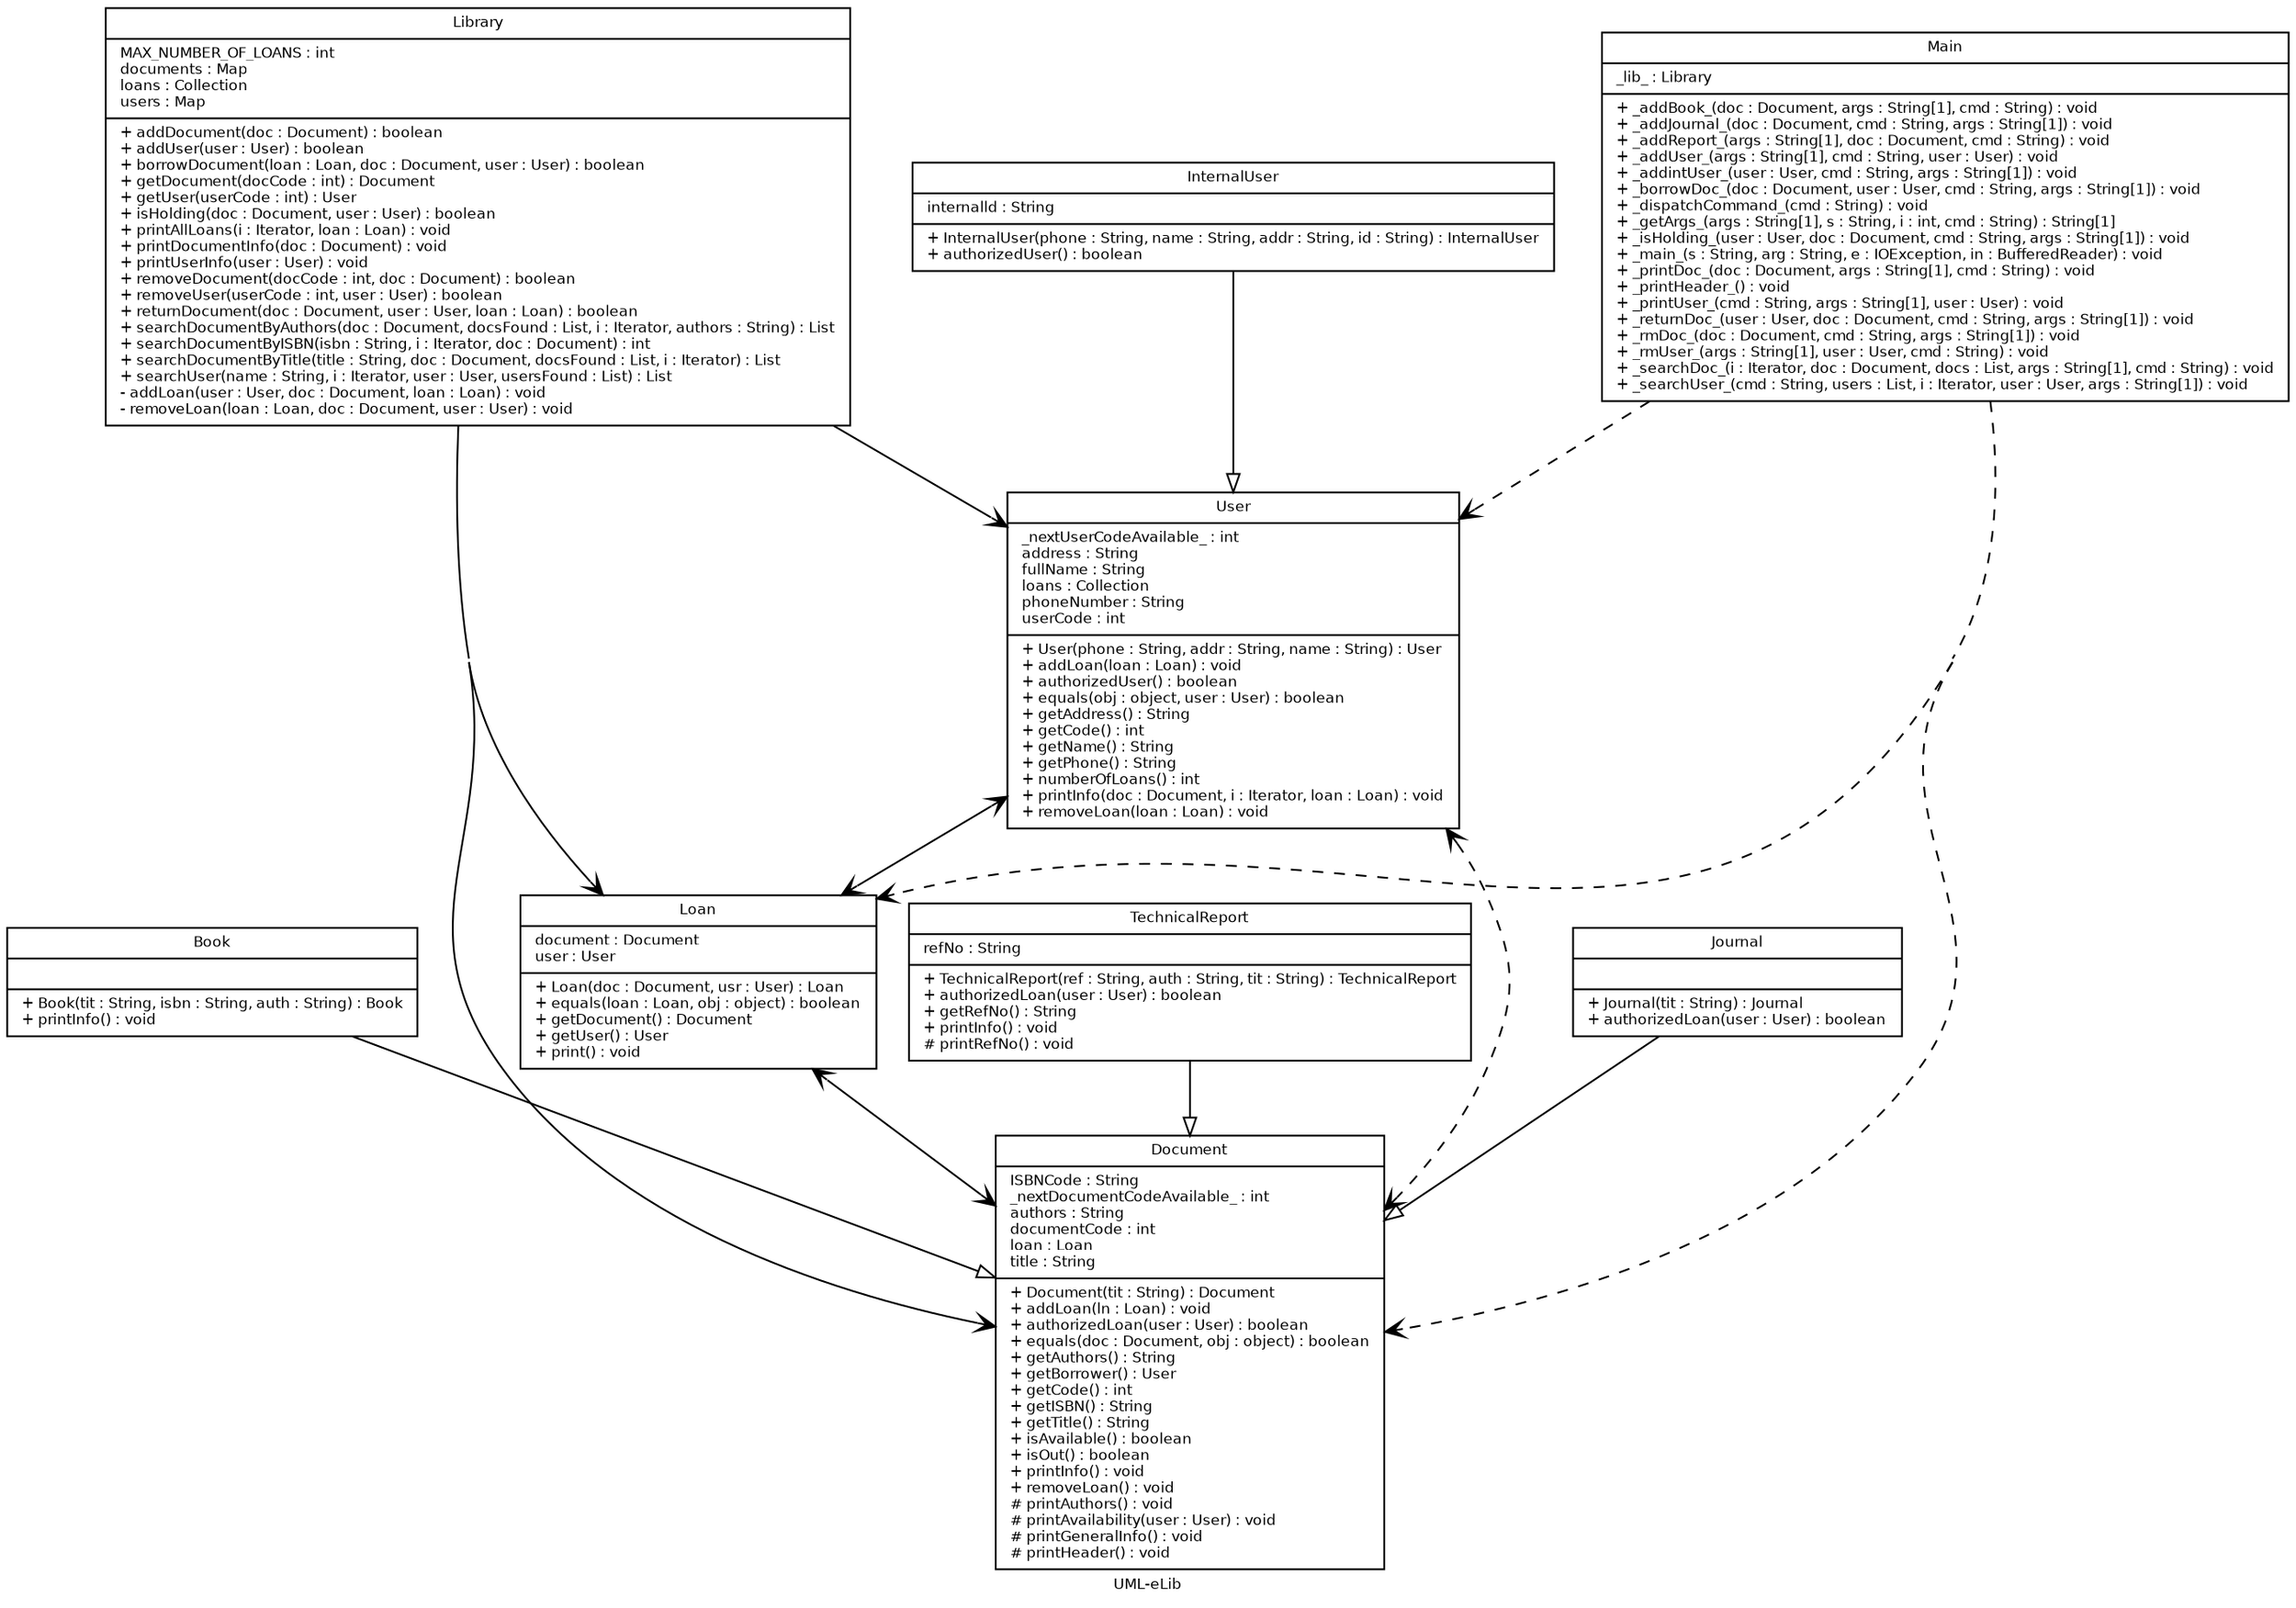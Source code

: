 digraph classes {
 fontname = "Bitstream Vera Sans"
 fontsize = 8
 overlap=false
 concentrate=true
 node [ fontname = "Bitstream Vera Sans" fontsize = 8 shape = "record" ]
 edge [ fontname = "Bitstream Vera Sans" fontsize = 8 ]
label="UML-eLib""InternalUser" [
	label="{
 		InternalUser|
 		internalld : String\l|
 		+ InternalUser(phone : String, name : String, addr : String, id : String) : InternalUser\l+ authorizedUser() : boolean\l
	}"
 ]
"Book" [
	label="{
 		Book|
 		|
 		+ Book(tit : String, isbn : String, auth : String) : Book\l+ printInfo() : void\l
	}"
 ]
"User" [
	label="{
 		User|
 		_nextUserCodeAvailable_ : int\laddress : String\lfullName : String\lloans : Collection\lphoneNumber : String\luserCode : int\l|
 		+ User(phone : String, addr : String, name : String) : User\l+ addLoan(loan : Loan) : void\l+ authorizedUser() : boolean\l+ equals(obj : object, user : User) : boolean\l+ getAddress() : String\l+ getCode() : int\l+ getName() : String\l+ getPhone() : String\l+ numberOfLoans() : int\l+ printInfo(doc : Document, i : Iterator, loan : Loan) : void\l+ removeLoan(loan : Loan) : void\l
	}"
 ]
"Loan" [
	label="{
 		Loan|
 		document : Document\luser : User\l|
 		+ Loan(doc : Document, usr : User) : Loan\l+ equals(loan : Loan, obj : object) : boolean\l+ getDocument() : Document\l+ getUser() : User\l+ print() : void\l
	}"
 ]
"TechnicalReport" [
	label="{
 		TechnicalReport|
 		refNo : String\l|
 		+ TechnicalReport(ref : String, auth : String, tit : String) : TechnicalReport\l+ authorizedLoan(user : User) : boolean\l+ getRefNo() : String\l+ printInfo() : void\l# printRefNo() : void\l
	}"
 ]
"Document" [
	label="{
 		Document|
 		ISBNCode : String\l_nextDocumentCodeAvailable_ : int\lauthors : String\ldocumentCode : int\lloan : Loan\ltitle : String\l|
 		+ Document(tit : String) : Document\l+ addLoan(ln : Loan) : void\l+ authorizedLoan(user : User) : boolean\l+ equals(doc : Document, obj : object) : boolean\l+ getAuthors() : String\l+ getBorrower() : User\l+ getCode() : int\l+ getISBN() : String\l+ getTitle() : String\l+ isAvailable() : boolean\l+ isOut() : boolean\l+ printInfo() : void\l+ removeLoan() : void\l# printAuthors() : void\l# printAvailability(user : User) : void\l# printGeneralInfo() : void\l# printHeader() : void\l
	}"
 ]
"Library" [
	label="{
 		Library|
 		MAX_NUMBER_OF_LOANS : int\ldocuments : Map\lloans : Collection\lusers : Map\l|
 		+ addDocument(doc : Document) : boolean\l+ addUser(user : User) : boolean\l+ borrowDocument(loan : Loan, doc : Document, user : User) : boolean\l+ getDocument(docCode : int) : Document\l+ getUser(userCode : int) : User\l+ isHolding(doc : Document, user : User) : boolean\l+ printAllLoans(i : Iterator, loan : Loan) : void\l+ printDocumentInfo(doc : Document) : void\l+ printUserInfo(user : User) : void\l+ removeDocument(docCode : int, doc : Document) : boolean\l+ removeUser(userCode : int, user : User) : boolean\l+ returnDocument(doc : Document, user : User, loan : Loan) : boolean\l+ searchDocumentByAuthors(doc : Document, docsFound : List, i : Iterator, authors : String) : List\l+ searchDocumentByISBN(isbn : String, i : Iterator, doc : Document) : int\l+ searchDocumentByTitle(title : String, doc : Document, docsFound : List, i : Iterator) : List\l+ searchUser(name : String, i : Iterator, user : User, usersFound : List) : List\l- addLoan(user : User, doc : Document, loan : Loan) : void\l- removeLoan(loan : Loan, doc : Document, user : User) : void\l
	}"
 ]
"Journal" [
	label="{
 		Journal|
 		|
 		+ Journal(tit : String) : Journal\l+ authorizedLoan(user : User) : boolean\l
	}"
 ]
"Main" [
	label="{
 		Main|
 		_lib_ : Library\l|
 		+ _addBook_(doc : Document, args : String[1], cmd : String) : void\l+ _addJournal_(doc : Document, cmd : String, args : String[1]) : void\l+ _addReport_(args : String[1], doc : Document, cmd : String) : void\l+ _addUser_(args : String[1], cmd : String, user : User) : void\l+ _addintUser_(user : User, cmd : String, args : String[1]) : void\l+ _borrowDoc_(doc : Document, user : User, cmd : String, args : String[1]) : void\l+ _dispatchCommand_(cmd : String) : void\l+ _getArgs_(args : String[1], s : String, i : int, cmd : String) : String[1]\l+ _isHolding_(user : User, doc : Document, cmd : String, args : String[1]) : void\l+ _main_(s : String, arg : String, e : IOException, in : BufferedReader) : void\l+ _printDoc_(doc : Document, args : String[1], cmd : String) : void\l+ _printHeader_() : void\l+ _printUser_(cmd : String, args : String[1], user : User) : void\l+ _returnDoc_(user : User, doc : Document, cmd : String, args : String[1]) : void\l+ _rmDoc_(doc : Document, cmd : String, args : String[1]) : void\l+ _rmUser_(args : String[1], user : User, cmd : String) : void\l+ _searchDoc_(i : Iterator, doc : Document, docs : List, args : String[1], cmd : String) : void\l+ _searchUser_(cmd : String, users : List, i : Iterator, user : User, args : String[1]) : void\l
	}"
 ]
edge[arrowhead = "empty"; style= "solid"]
InternalUser -> User
Book -> Document
TechnicalReport -> Document
Journal -> Document
edge[arrowhead = "empty"; style = "dashed"]
edge[arrowhead = "open"; style = "solid"]
Loan -> Document
Loan -> User
User -> Loan
Library -> Document
Library -> Loan
Document -> Loan
Library -> User
edge[arrowhead = "open"; style = "dashed"]
User -> Document
Main -> Loan
Main -> User
Main -> Document
Document -> User
}
